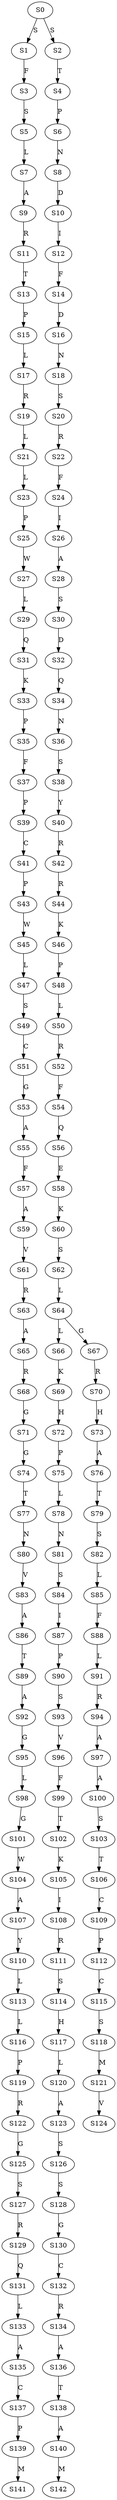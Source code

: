 strict digraph  {
	S0 -> S1 [ label = S ];
	S0 -> S2 [ label = S ];
	S1 -> S3 [ label = F ];
	S2 -> S4 [ label = T ];
	S3 -> S5 [ label = S ];
	S4 -> S6 [ label = P ];
	S5 -> S7 [ label = L ];
	S6 -> S8 [ label = N ];
	S7 -> S9 [ label = A ];
	S8 -> S10 [ label = D ];
	S9 -> S11 [ label = R ];
	S10 -> S12 [ label = I ];
	S11 -> S13 [ label = T ];
	S12 -> S14 [ label = F ];
	S13 -> S15 [ label = P ];
	S14 -> S16 [ label = D ];
	S15 -> S17 [ label = L ];
	S16 -> S18 [ label = N ];
	S17 -> S19 [ label = R ];
	S18 -> S20 [ label = S ];
	S19 -> S21 [ label = L ];
	S20 -> S22 [ label = R ];
	S21 -> S23 [ label = L ];
	S22 -> S24 [ label = F ];
	S23 -> S25 [ label = P ];
	S24 -> S26 [ label = I ];
	S25 -> S27 [ label = W ];
	S26 -> S28 [ label = A ];
	S27 -> S29 [ label = L ];
	S28 -> S30 [ label = S ];
	S29 -> S31 [ label = Q ];
	S30 -> S32 [ label = D ];
	S31 -> S33 [ label = K ];
	S32 -> S34 [ label = Q ];
	S33 -> S35 [ label = P ];
	S34 -> S36 [ label = N ];
	S35 -> S37 [ label = F ];
	S36 -> S38 [ label = S ];
	S37 -> S39 [ label = P ];
	S38 -> S40 [ label = Y ];
	S39 -> S41 [ label = C ];
	S40 -> S42 [ label = R ];
	S41 -> S43 [ label = P ];
	S42 -> S44 [ label = R ];
	S43 -> S45 [ label = W ];
	S44 -> S46 [ label = K ];
	S45 -> S47 [ label = L ];
	S46 -> S48 [ label = P ];
	S47 -> S49 [ label = S ];
	S48 -> S50 [ label = L ];
	S49 -> S51 [ label = C ];
	S50 -> S52 [ label = R ];
	S51 -> S53 [ label = G ];
	S52 -> S54 [ label = F ];
	S53 -> S55 [ label = A ];
	S54 -> S56 [ label = Q ];
	S55 -> S57 [ label = F ];
	S56 -> S58 [ label = E ];
	S57 -> S59 [ label = A ];
	S58 -> S60 [ label = K ];
	S59 -> S61 [ label = V ];
	S60 -> S62 [ label = S ];
	S61 -> S63 [ label = R ];
	S62 -> S64 [ label = L ];
	S63 -> S65 [ label = A ];
	S64 -> S66 [ label = L ];
	S64 -> S67 [ label = G ];
	S65 -> S68 [ label = R ];
	S66 -> S69 [ label = K ];
	S67 -> S70 [ label = R ];
	S68 -> S71 [ label = G ];
	S69 -> S72 [ label = H ];
	S70 -> S73 [ label = H ];
	S71 -> S74 [ label = G ];
	S72 -> S75 [ label = P ];
	S73 -> S76 [ label = A ];
	S74 -> S77 [ label = T ];
	S75 -> S78 [ label = L ];
	S76 -> S79 [ label = T ];
	S77 -> S80 [ label = N ];
	S78 -> S81 [ label = N ];
	S79 -> S82 [ label = S ];
	S80 -> S83 [ label = V ];
	S81 -> S84 [ label = S ];
	S82 -> S85 [ label = L ];
	S83 -> S86 [ label = A ];
	S84 -> S87 [ label = I ];
	S85 -> S88 [ label = F ];
	S86 -> S89 [ label = T ];
	S87 -> S90 [ label = P ];
	S88 -> S91 [ label = L ];
	S89 -> S92 [ label = A ];
	S90 -> S93 [ label = S ];
	S91 -> S94 [ label = R ];
	S92 -> S95 [ label = G ];
	S93 -> S96 [ label = V ];
	S94 -> S97 [ label = A ];
	S95 -> S98 [ label = L ];
	S96 -> S99 [ label = F ];
	S97 -> S100 [ label = A ];
	S98 -> S101 [ label = G ];
	S99 -> S102 [ label = T ];
	S100 -> S103 [ label = S ];
	S101 -> S104 [ label = W ];
	S102 -> S105 [ label = K ];
	S103 -> S106 [ label = T ];
	S104 -> S107 [ label = A ];
	S105 -> S108 [ label = I ];
	S106 -> S109 [ label = C ];
	S107 -> S110 [ label = Y ];
	S108 -> S111 [ label = R ];
	S109 -> S112 [ label = P ];
	S110 -> S113 [ label = L ];
	S111 -> S114 [ label = S ];
	S112 -> S115 [ label = C ];
	S113 -> S116 [ label = L ];
	S114 -> S117 [ label = H ];
	S115 -> S118 [ label = S ];
	S116 -> S119 [ label = P ];
	S117 -> S120 [ label = L ];
	S118 -> S121 [ label = M ];
	S119 -> S122 [ label = R ];
	S120 -> S123 [ label = A ];
	S121 -> S124 [ label = V ];
	S122 -> S125 [ label = G ];
	S123 -> S126 [ label = S ];
	S125 -> S127 [ label = S ];
	S126 -> S128 [ label = S ];
	S127 -> S129 [ label = R ];
	S128 -> S130 [ label = G ];
	S129 -> S131 [ label = Q ];
	S130 -> S132 [ label = C ];
	S131 -> S133 [ label = L ];
	S132 -> S134 [ label = R ];
	S133 -> S135 [ label = A ];
	S134 -> S136 [ label = A ];
	S135 -> S137 [ label = C ];
	S136 -> S138 [ label = T ];
	S137 -> S139 [ label = P ];
	S138 -> S140 [ label = A ];
	S139 -> S141 [ label = M ];
	S140 -> S142 [ label = M ];
}
